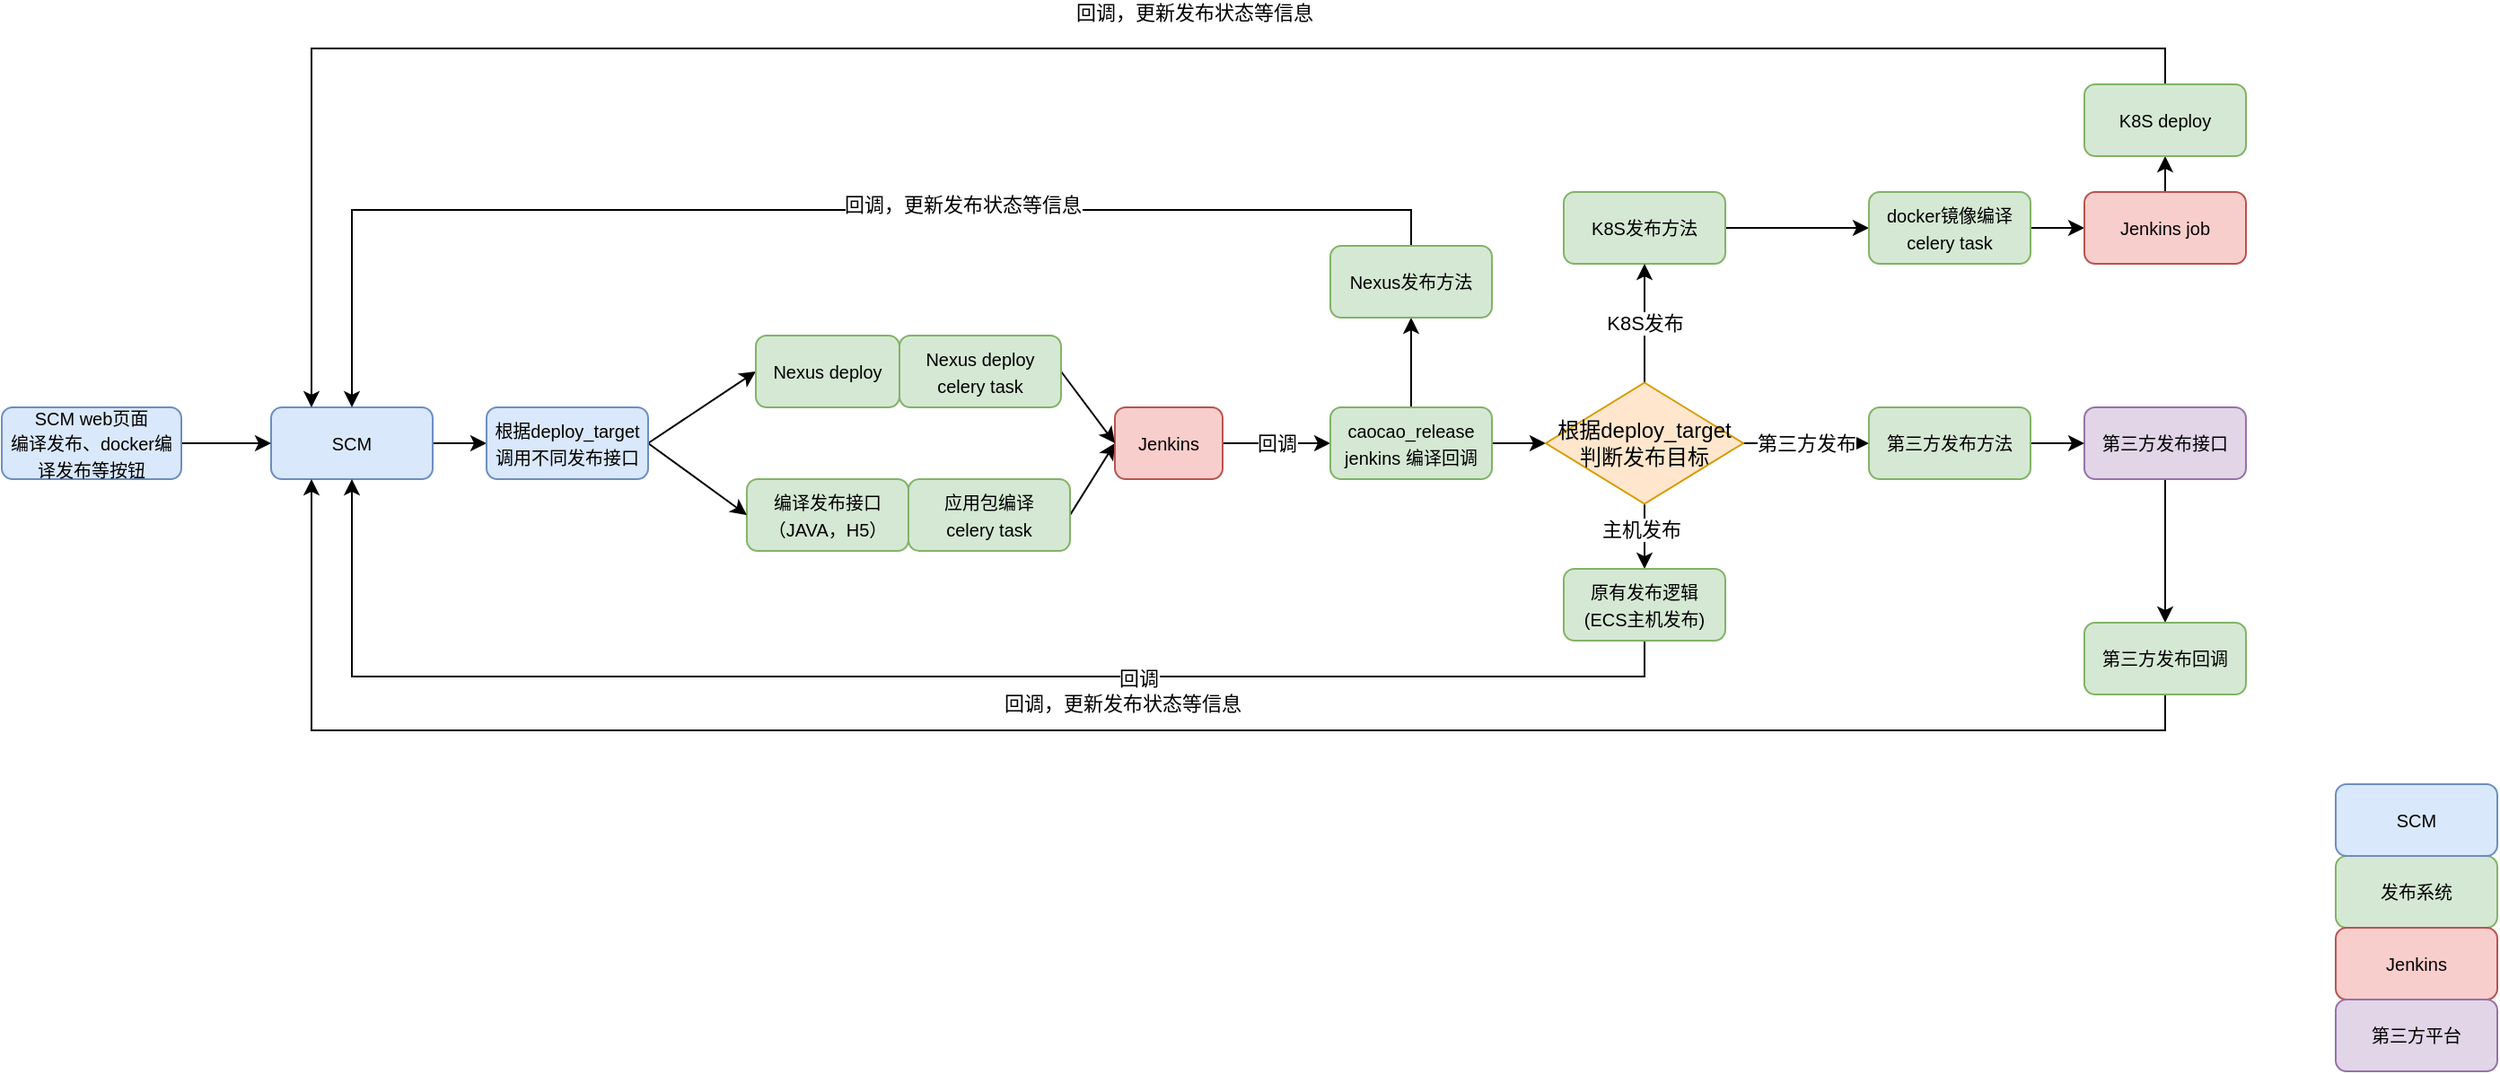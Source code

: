 <mxfile version="14.6.6" type="github">
  <diagram id="-LPgbs2Pfr4KTK-yrl9k" name="Page-1">
    <mxGraphModel dx="1550" dy="868" grid="1" gridSize="10" guides="1" tooltips="1" connect="1" arrows="1" fold="1" page="1" pageScale="1" pageWidth="827" pageHeight="1169" math="0" shadow="0">
      <root>
        <mxCell id="0" />
        <mxCell id="1" parent="0" />
        <mxCell id="_WuK49vaM4b_cFBur636-6" style="edgeStyle=orthogonalEdgeStyle;rounded=0;orthogonalLoop=1;jettySize=auto;html=1;exitX=1;exitY=0.5;exitDx=0;exitDy=0;entryX=0;entryY=0.5;entryDx=0;entryDy=0;" edge="1" parent="1" source="bMpUHvNgEv0Hm8hHe3ty-1" target="_WuK49vaM4b_cFBur636-5">
          <mxGeometry relative="1" as="geometry" />
        </mxCell>
        <mxCell id="bMpUHvNgEv0Hm8hHe3ty-1" value="&lt;font style=&quot;font-size: 10px&quot;&gt;SCM&lt;br&gt;&lt;/font&gt;" style="rounded=1;whiteSpace=wrap;html=1;fillColor=#dae8fc;strokeColor=#6c8ebf;" parent="1" vertex="1">
          <mxGeometry x="170" y="410" width="90" height="40" as="geometry" />
        </mxCell>
        <mxCell id="g1Vp_xs4JSrdl10Znk2k-17" style="edgeStyle=none;rounded=0;orthogonalLoop=1;jettySize=auto;html=1;exitX=1;exitY=0.5;exitDx=0;exitDy=0;entryX=0;entryY=0.5;entryDx=0;entryDy=0;" parent="1" source="bMpUHvNgEv0Hm8hHe3ty-6" target="g1Vp_xs4JSrdl10Znk2k-13" edge="1">
          <mxGeometry relative="1" as="geometry" />
        </mxCell>
        <mxCell id="bMpUHvNgEv0Hm8hHe3ty-6" value="&lt;span style=&quot;font-size: 10px&quot;&gt;K8S发布方法&lt;br&gt;&lt;/span&gt;" style="rounded=1;whiteSpace=wrap;html=1;fillColor=#d5e8d4;strokeColor=#82b366;" parent="1" vertex="1">
          <mxGeometry x="890" y="290" width="90" height="40" as="geometry" />
        </mxCell>
        <mxCell id="_WuK49vaM4b_cFBur636-35" style="edgeStyle=none;rounded=0;orthogonalLoop=1;jettySize=auto;html=1;exitX=1;exitY=0.5;exitDx=0;exitDy=0;entryX=0;entryY=0.5;entryDx=0;entryDy=0;" edge="1" parent="1" source="bMpUHvNgEv0Hm8hHe3ty-12" target="bMpUHvNgEv0Hm8hHe3ty-25">
          <mxGeometry relative="1" as="geometry" />
        </mxCell>
        <mxCell id="bMpUHvNgEv0Hm8hHe3ty-12" value="&lt;span style=&quot;font-size: 10px&quot;&gt;应用包编译&lt;br&gt;celery task&lt;/span&gt;" style="rounded=1;whiteSpace=wrap;html=1;fillColor=#d5e8d4;strokeColor=#82b366;" parent="1" vertex="1">
          <mxGeometry x="525" y="450" width="90" height="40" as="geometry" />
        </mxCell>
        <mxCell id="_WuK49vaM4b_cFBur636-33" value="回调" style="edgeStyle=none;rounded=0;orthogonalLoop=1;jettySize=auto;html=1;exitX=1;exitY=0.5;exitDx=0;exitDy=0;entryX=0;entryY=0.5;entryDx=0;entryDy=0;" edge="1" parent="1" source="bMpUHvNgEv0Hm8hHe3ty-25" target="DeNcY2WeLsBX7iS7J6Gy-3">
          <mxGeometry relative="1" as="geometry" />
        </mxCell>
        <mxCell id="bMpUHvNgEv0Hm8hHe3ty-25" value="&lt;span style=&quot;font-size: 10px&quot;&gt;Jenkins&lt;br&gt;&lt;/span&gt;" style="rounded=1;whiteSpace=wrap;html=1;fillColor=#f8cecc;strokeColor=#b85450;" parent="1" vertex="1">
          <mxGeometry x="640" y="410" width="60" height="40" as="geometry" />
        </mxCell>
        <mxCell id="DeNcY2WeLsBX7iS7J6Gy-1" value="&lt;font style=&quot;font-size: 10px&quot;&gt;编译发布接口（JAVA，H5）&lt;br&gt;&lt;/font&gt;" style="rounded=1;whiteSpace=wrap;html=1;fillColor=#d5e8d4;strokeColor=#82b366;" parent="1" vertex="1">
          <mxGeometry x="435" y="450" width="90" height="40" as="geometry" />
        </mxCell>
        <mxCell id="DeNcY2WeLsBX7iS7J6Gy-13" style="edgeStyle=orthogonalEdgeStyle;rounded=0;orthogonalLoop=1;jettySize=auto;html=1;exitX=1;exitY=0.5;exitDx=0;exitDy=0;entryX=0;entryY=0.5;entryDx=0;entryDy=0;" parent="1" source="DeNcY2WeLsBX7iS7J6Gy-3" target="DeNcY2WeLsBX7iS7J6Gy-12" edge="1">
          <mxGeometry relative="1" as="geometry" />
        </mxCell>
        <mxCell id="_WuK49vaM4b_cFBur636-36" style="edgeStyle=none;rounded=0;orthogonalLoop=1;jettySize=auto;html=1;exitX=0.5;exitY=0;exitDx=0;exitDy=0;entryX=0.5;entryY=1;entryDx=0;entryDy=0;" edge="1" parent="1" source="DeNcY2WeLsBX7iS7J6Gy-3" target="g1Vp_xs4JSrdl10Znk2k-8">
          <mxGeometry relative="1" as="geometry" />
        </mxCell>
        <mxCell id="DeNcY2WeLsBX7iS7J6Gy-3" value="&lt;font style=&quot;font-size: 10px&quot;&gt;caocao_release&lt;br&gt;jenkins 编译回调&lt;br&gt;&lt;/font&gt;" style="rounded=1;whiteSpace=wrap;html=1;fillColor=#d5e8d4;strokeColor=#82b366;" parent="1" vertex="1">
          <mxGeometry x="760" y="410" width="90" height="40" as="geometry" />
        </mxCell>
        <mxCell id="DeNcY2WeLsBX7iS7J6Gy-18" style="rounded=0;orthogonalLoop=1;jettySize=auto;html=1;exitX=0.5;exitY=1;exitDx=0;exitDy=0;entryX=0.5;entryY=0;entryDx=0;entryDy=0;" parent="1" source="DeNcY2WeLsBX7iS7J6Gy-12" target="DeNcY2WeLsBX7iS7J6Gy-17" edge="1">
          <mxGeometry relative="1" as="geometry" />
        </mxCell>
        <mxCell id="DeNcY2WeLsBX7iS7J6Gy-19" value="主机发布" style="edgeLabel;html=1;align=center;verticalAlign=middle;resizable=0;points=[];" parent="DeNcY2WeLsBX7iS7J6Gy-18" vertex="1" connectable="0">
          <mxGeometry x="-0.239" y="-2" relative="1" as="geometry">
            <mxPoint as="offset" />
          </mxGeometry>
        </mxCell>
        <mxCell id="g1Vp_xs4JSrdl10Znk2k-10" value="K8S发布" style="edgeStyle=none;rounded=0;orthogonalLoop=1;jettySize=auto;html=1;exitX=0.5;exitY=0;exitDx=0;exitDy=0;entryX=0.5;entryY=1;entryDx=0;entryDy=0;" parent="1" source="DeNcY2WeLsBX7iS7J6Gy-12" target="bMpUHvNgEv0Hm8hHe3ty-6" edge="1">
          <mxGeometry relative="1" as="geometry" />
        </mxCell>
        <mxCell id="g1Vp_xs4JSrdl10Znk2k-11" value="第三方发布" style="edgeStyle=none;rounded=0;orthogonalLoop=1;jettySize=auto;html=1;exitX=1;exitY=0.5;exitDx=0;exitDy=0;entryX=0;entryY=0.5;entryDx=0;entryDy=0;" parent="1" source="DeNcY2WeLsBX7iS7J6Gy-12" target="g1Vp_xs4JSrdl10Znk2k-7" edge="1">
          <mxGeometry relative="1" as="geometry" />
        </mxCell>
        <mxCell id="DeNcY2WeLsBX7iS7J6Gy-12" value="根据deploy_target&lt;br&gt;判断发布目标" style="rhombus;whiteSpace=wrap;html=1;fillColor=#ffe6cc;strokeColor=#d79b00;" parent="1" vertex="1">
          <mxGeometry x="880" y="396.25" width="110" height="67.5" as="geometry" />
        </mxCell>
        <mxCell id="g1Vp_xs4JSrdl10Znk2k-30" style="edgeStyle=orthogonalEdgeStyle;rounded=0;orthogonalLoop=1;jettySize=auto;html=1;exitX=0.5;exitY=1;exitDx=0;exitDy=0;entryX=0.5;entryY=1;entryDx=0;entryDy=0;" parent="1" source="DeNcY2WeLsBX7iS7J6Gy-17" target="bMpUHvNgEv0Hm8hHe3ty-1" edge="1">
          <mxGeometry relative="1" as="geometry" />
        </mxCell>
        <mxCell id="g1Vp_xs4JSrdl10Znk2k-33" value="回调" style="edgeLabel;html=1;align=center;verticalAlign=middle;resizable=0;points=[];" parent="g1Vp_xs4JSrdl10Znk2k-30" vertex="1" connectable="0">
          <mxGeometry x="-0.289" y="1" relative="1" as="geometry">
            <mxPoint as="offset" />
          </mxGeometry>
        </mxCell>
        <mxCell id="DeNcY2WeLsBX7iS7J6Gy-17" value="&lt;font style=&quot;font-size: 10px&quot;&gt;原有发布逻辑&lt;br&gt;(ECS主机发布)&lt;br&gt;&lt;/font&gt;" style="rounded=1;whiteSpace=wrap;html=1;fillColor=#d5e8d4;strokeColor=#82b366;" parent="1" vertex="1">
          <mxGeometry x="890" y="500" width="90" height="40" as="geometry" />
        </mxCell>
        <mxCell id="_WuK49vaM4b_cFBur636-43" style="edgeStyle=none;rounded=0;orthogonalLoop=1;jettySize=auto;html=1;exitX=0.5;exitY=1;exitDx=0;exitDy=0;entryX=0.5;entryY=0;entryDx=0;entryDy=0;" edge="1" parent="1" source="aD9nFjBEgFaAV0m_laIS-1" target="g1Vp_xs4JSrdl10Znk2k-25">
          <mxGeometry relative="1" as="geometry" />
        </mxCell>
        <mxCell id="aD9nFjBEgFaAV0m_laIS-1" value="&lt;span style=&quot;font-size: 10px&quot;&gt;第三方发布接口&lt;/span&gt;" style="rounded=1;whiteSpace=wrap;html=1;fillColor=#e1d5e7;strokeColor=#9673a6;" parent="1" vertex="1">
          <mxGeometry x="1180" y="410" width="90" height="40" as="geometry" />
        </mxCell>
        <mxCell id="g1Vp_xs4JSrdl10Znk2k-2" value="" style="edgeStyle=orthogonalEdgeStyle;rounded=0;orthogonalLoop=1;jettySize=auto;html=1;" parent="1" source="g1Vp_xs4JSrdl10Znk2k-1" target="bMpUHvNgEv0Hm8hHe3ty-1" edge="1">
          <mxGeometry relative="1" as="geometry" />
        </mxCell>
        <mxCell id="g1Vp_xs4JSrdl10Znk2k-1" value="&lt;font style=&quot;font-size: 10px&quot;&gt;SCM web页面&lt;br&gt;编译发布、docker编译发布等按钮&lt;br&gt;&lt;/font&gt;" style="rounded=1;whiteSpace=wrap;html=1;fillColor=#dae8fc;strokeColor=#6c8ebf;" parent="1" vertex="1">
          <mxGeometry x="20" y="410" width="100" height="40" as="geometry" />
        </mxCell>
        <mxCell id="_WuK49vaM4b_cFBur636-42" style="edgeStyle=none;rounded=0;orthogonalLoop=1;jettySize=auto;html=1;exitX=1;exitY=0.5;exitDx=0;exitDy=0;entryX=0;entryY=0.5;entryDx=0;entryDy=0;" edge="1" parent="1" source="g1Vp_xs4JSrdl10Znk2k-7" target="aD9nFjBEgFaAV0m_laIS-1">
          <mxGeometry relative="1" as="geometry" />
        </mxCell>
        <mxCell id="g1Vp_xs4JSrdl10Znk2k-7" value="&lt;span style=&quot;font-size: 10px&quot;&gt;第三方发布方法&lt;br&gt;&lt;/span&gt;" style="rounded=1;whiteSpace=wrap;html=1;fillColor=#d5e8d4;strokeColor=#82b366;" parent="1" vertex="1">
          <mxGeometry x="1060" y="410" width="90" height="40" as="geometry" />
        </mxCell>
        <mxCell id="g1Vp_xs4JSrdl10Znk2k-31" style="edgeStyle=orthogonalEdgeStyle;rounded=0;orthogonalLoop=1;jettySize=auto;html=1;exitX=0.5;exitY=0;exitDx=0;exitDy=0;entryX=0.5;entryY=0;entryDx=0;entryDy=0;" parent="1" source="g1Vp_xs4JSrdl10Znk2k-8" target="bMpUHvNgEv0Hm8hHe3ty-1" edge="1">
          <mxGeometry relative="1" as="geometry" />
        </mxCell>
        <mxCell id="g1Vp_xs4JSrdl10Znk2k-34" value="回调，更新发布状态等信息" style="edgeLabel;html=1;align=center;verticalAlign=middle;resizable=0;points=[];" parent="g1Vp_xs4JSrdl10Znk2k-31" vertex="1" connectable="0">
          <mxGeometry x="-0.249" y="-3" relative="1" as="geometry">
            <mxPoint as="offset" />
          </mxGeometry>
        </mxCell>
        <mxCell id="g1Vp_xs4JSrdl10Znk2k-8" value="&lt;span style=&quot;font-size: 10px&quot;&gt;Nexus发布方法&lt;br&gt;&lt;/span&gt;" style="rounded=1;whiteSpace=wrap;html=1;fillColor=#d5e8d4;strokeColor=#82b366;" parent="1" vertex="1">
          <mxGeometry x="760" y="320" width="90" height="40" as="geometry" />
        </mxCell>
        <mxCell id="g1Vp_xs4JSrdl10Znk2k-18" style="edgeStyle=none;rounded=0;orthogonalLoop=1;jettySize=auto;html=1;exitX=1;exitY=0.5;exitDx=0;exitDy=0;entryX=0;entryY=0.5;entryDx=0;entryDy=0;" parent="1" source="g1Vp_xs4JSrdl10Znk2k-13" target="g1Vp_xs4JSrdl10Znk2k-14" edge="1">
          <mxGeometry relative="1" as="geometry" />
        </mxCell>
        <mxCell id="g1Vp_xs4JSrdl10Znk2k-13" value="&lt;span style=&quot;font-size: 10px&quot;&gt;docker镜像编译&lt;br&gt;celery task&lt;br&gt;&lt;/span&gt;" style="rounded=1;whiteSpace=wrap;html=1;fillColor=#d5e8d4;strokeColor=#82b366;" parent="1" vertex="1">
          <mxGeometry x="1060" y="290" width="90" height="40" as="geometry" />
        </mxCell>
        <mxCell id="_WuK49vaM4b_cFBur636-39" style="edgeStyle=none;rounded=0;orthogonalLoop=1;jettySize=auto;html=1;exitX=0.5;exitY=0;exitDx=0;exitDy=0;entryX=0.5;entryY=1;entryDx=0;entryDy=0;" edge="1" parent="1" source="g1Vp_xs4JSrdl10Znk2k-14" target="g1Vp_xs4JSrdl10Znk2k-20">
          <mxGeometry relative="1" as="geometry" />
        </mxCell>
        <mxCell id="g1Vp_xs4JSrdl10Znk2k-14" value="&lt;span style=&quot;font-size: 10px&quot;&gt;Jenkins job&lt;br&gt;&lt;/span&gt;" style="rounded=1;whiteSpace=wrap;html=1;fillColor=#f8cecc;strokeColor=#b85450;" parent="1" vertex="1">
          <mxGeometry x="1180" y="290" width="90" height="40" as="geometry" />
        </mxCell>
        <mxCell id="g1Vp_xs4JSrdl10Znk2k-27" value="回调，更新发布状态等信息" style="edgeStyle=orthogonalEdgeStyle;rounded=0;orthogonalLoop=1;jettySize=auto;html=1;exitX=0.5;exitY=0;exitDx=0;exitDy=0;entryX=0.25;entryY=0;entryDx=0;entryDy=0;" parent="1" source="g1Vp_xs4JSrdl10Znk2k-20" target="bMpUHvNgEv0Hm8hHe3ty-1" edge="1">
          <mxGeometry x="-0.103" y="-20" relative="1" as="geometry">
            <mxPoint as="offset" />
            <mxPoint x="330" y="250" as="targetPoint" />
          </mxGeometry>
        </mxCell>
        <mxCell id="g1Vp_xs4JSrdl10Znk2k-20" value="&lt;span style=&quot;font-size: 10px&quot;&gt;K8S deploy&lt;br&gt;&lt;/span&gt;" style="rounded=1;whiteSpace=wrap;html=1;fillColor=#d5e8d4;strokeColor=#82b366;" parent="1" vertex="1">
          <mxGeometry x="1180" y="230" width="90" height="40" as="geometry" />
        </mxCell>
        <mxCell id="_WuK49vaM4b_cFBur636-44" value="回调，更新发布状态等信息" style="edgeStyle=orthogonalEdgeStyle;rounded=0;orthogonalLoop=1;jettySize=auto;html=1;exitX=0.5;exitY=1;exitDx=0;exitDy=0;entryX=0.25;entryY=1;entryDx=0;entryDy=0;" edge="1" parent="1" source="g1Vp_xs4JSrdl10Znk2k-25" target="bMpUHvNgEv0Hm8hHe3ty-1">
          <mxGeometry x="0.009" y="-15" relative="1" as="geometry">
            <mxPoint as="offset" />
          </mxGeometry>
        </mxCell>
        <mxCell id="g1Vp_xs4JSrdl10Znk2k-25" value="&lt;span style=&quot;font-size: 10px&quot;&gt;第三方发布回调&lt;br&gt;&lt;/span&gt;" style="rounded=1;whiteSpace=wrap;html=1;fillColor=#d5e8d4;strokeColor=#82b366;" parent="1" vertex="1">
          <mxGeometry x="1180" y="530" width="90" height="40" as="geometry" />
        </mxCell>
        <mxCell id="_WuK49vaM4b_cFBur636-1" value="&lt;span style=&quot;font-size: 10px&quot;&gt;发布系统&lt;br&gt;&lt;/span&gt;" style="rounded=1;whiteSpace=wrap;html=1;fillColor=#d5e8d4;strokeColor=#82b366;" vertex="1" parent="1">
          <mxGeometry x="1320" y="660" width="90" height="40" as="geometry" />
        </mxCell>
        <mxCell id="_WuK49vaM4b_cFBur636-2" value="&lt;font style=&quot;font-size: 10px&quot;&gt;SCM&lt;br&gt;&lt;/font&gt;" style="rounded=1;whiteSpace=wrap;html=1;fillColor=#dae8fc;strokeColor=#6c8ebf;" vertex="1" parent="1">
          <mxGeometry x="1320" y="620" width="90" height="40" as="geometry" />
        </mxCell>
        <mxCell id="_WuK49vaM4b_cFBur636-3" value="&lt;span style=&quot;font-size: 10px&quot;&gt;Jenkins&lt;br&gt;&lt;/span&gt;" style="rounded=1;whiteSpace=wrap;html=1;fillColor=#f8cecc;strokeColor=#b85450;" vertex="1" parent="1">
          <mxGeometry x="1320" y="700" width="90" height="40" as="geometry" />
        </mxCell>
        <mxCell id="_WuK49vaM4b_cFBur636-4" value="&lt;span style=&quot;font-size: 10px&quot;&gt;第三方平台&lt;/span&gt;" style="rounded=1;whiteSpace=wrap;html=1;fillColor=#e1d5e7;strokeColor=#9673a6;" vertex="1" parent="1">
          <mxGeometry x="1320" y="740" width="90" height="40" as="geometry" />
        </mxCell>
        <mxCell id="_WuK49vaM4b_cFBur636-29" style="edgeStyle=none;rounded=0;orthogonalLoop=1;jettySize=auto;html=1;exitX=1;exitY=0.5;exitDx=0;exitDy=0;entryX=0;entryY=0.5;entryDx=0;entryDy=0;" edge="1" parent="1" source="_WuK49vaM4b_cFBur636-5" target="_WuK49vaM4b_cFBur636-15">
          <mxGeometry relative="1" as="geometry" />
        </mxCell>
        <mxCell id="_WuK49vaM4b_cFBur636-30" style="edgeStyle=none;rounded=0;orthogonalLoop=1;jettySize=auto;html=1;exitX=1;exitY=0.5;exitDx=0;exitDy=0;entryX=0;entryY=0.5;entryDx=0;entryDy=0;" edge="1" parent="1" source="_WuK49vaM4b_cFBur636-5" target="DeNcY2WeLsBX7iS7J6Gy-1">
          <mxGeometry relative="1" as="geometry" />
        </mxCell>
        <mxCell id="_WuK49vaM4b_cFBur636-5" value="&lt;font style=&quot;font-size: 10px&quot;&gt;根据deploy_target调用不同发布接口&lt;br&gt;&lt;/font&gt;" style="rounded=1;whiteSpace=wrap;html=1;fillColor=#dae8fc;strokeColor=#6c8ebf;" vertex="1" parent="1">
          <mxGeometry x="290" y="410" width="90" height="40" as="geometry" />
        </mxCell>
        <mxCell id="_WuK49vaM4b_cFBur636-15" value="&lt;font style=&quot;font-size: 10px&quot;&gt;Nexus deploy&lt;br&gt;&lt;/font&gt;" style="rounded=1;whiteSpace=wrap;html=1;fillColor=#d5e8d4;strokeColor=#82b366;" vertex="1" parent="1">
          <mxGeometry x="440" y="370" width="80" height="40" as="geometry" />
        </mxCell>
        <mxCell id="_WuK49vaM4b_cFBur636-31" style="edgeStyle=none;rounded=0;orthogonalLoop=1;jettySize=auto;html=1;exitX=1;exitY=0.5;exitDx=0;exitDy=0;entryX=0;entryY=0.5;entryDx=0;entryDy=0;" edge="1" parent="1" source="_WuK49vaM4b_cFBur636-22" target="bMpUHvNgEv0Hm8hHe3ty-25">
          <mxGeometry relative="1" as="geometry" />
        </mxCell>
        <mxCell id="_WuK49vaM4b_cFBur636-22" value="&lt;span style=&quot;font-size: 10px&quot;&gt;Nexus deploy&lt;br&gt;celery task&lt;/span&gt;" style="rounded=1;whiteSpace=wrap;html=1;fillColor=#d5e8d4;strokeColor=#82b366;" vertex="1" parent="1">
          <mxGeometry x="520" y="370" width="90" height="40" as="geometry" />
        </mxCell>
        <mxCell id="_WuK49vaM4b_cFBur636-24" style="edgeStyle=none;rounded=0;orthogonalLoop=1;jettySize=auto;html=1;exitX=0.5;exitY=0;exitDx=0;exitDy=0;" edge="1" parent="1" source="bMpUHvNgEv0Hm8hHe3ty-25" target="bMpUHvNgEv0Hm8hHe3ty-25">
          <mxGeometry relative="1" as="geometry" />
        </mxCell>
      </root>
    </mxGraphModel>
  </diagram>
</mxfile>
